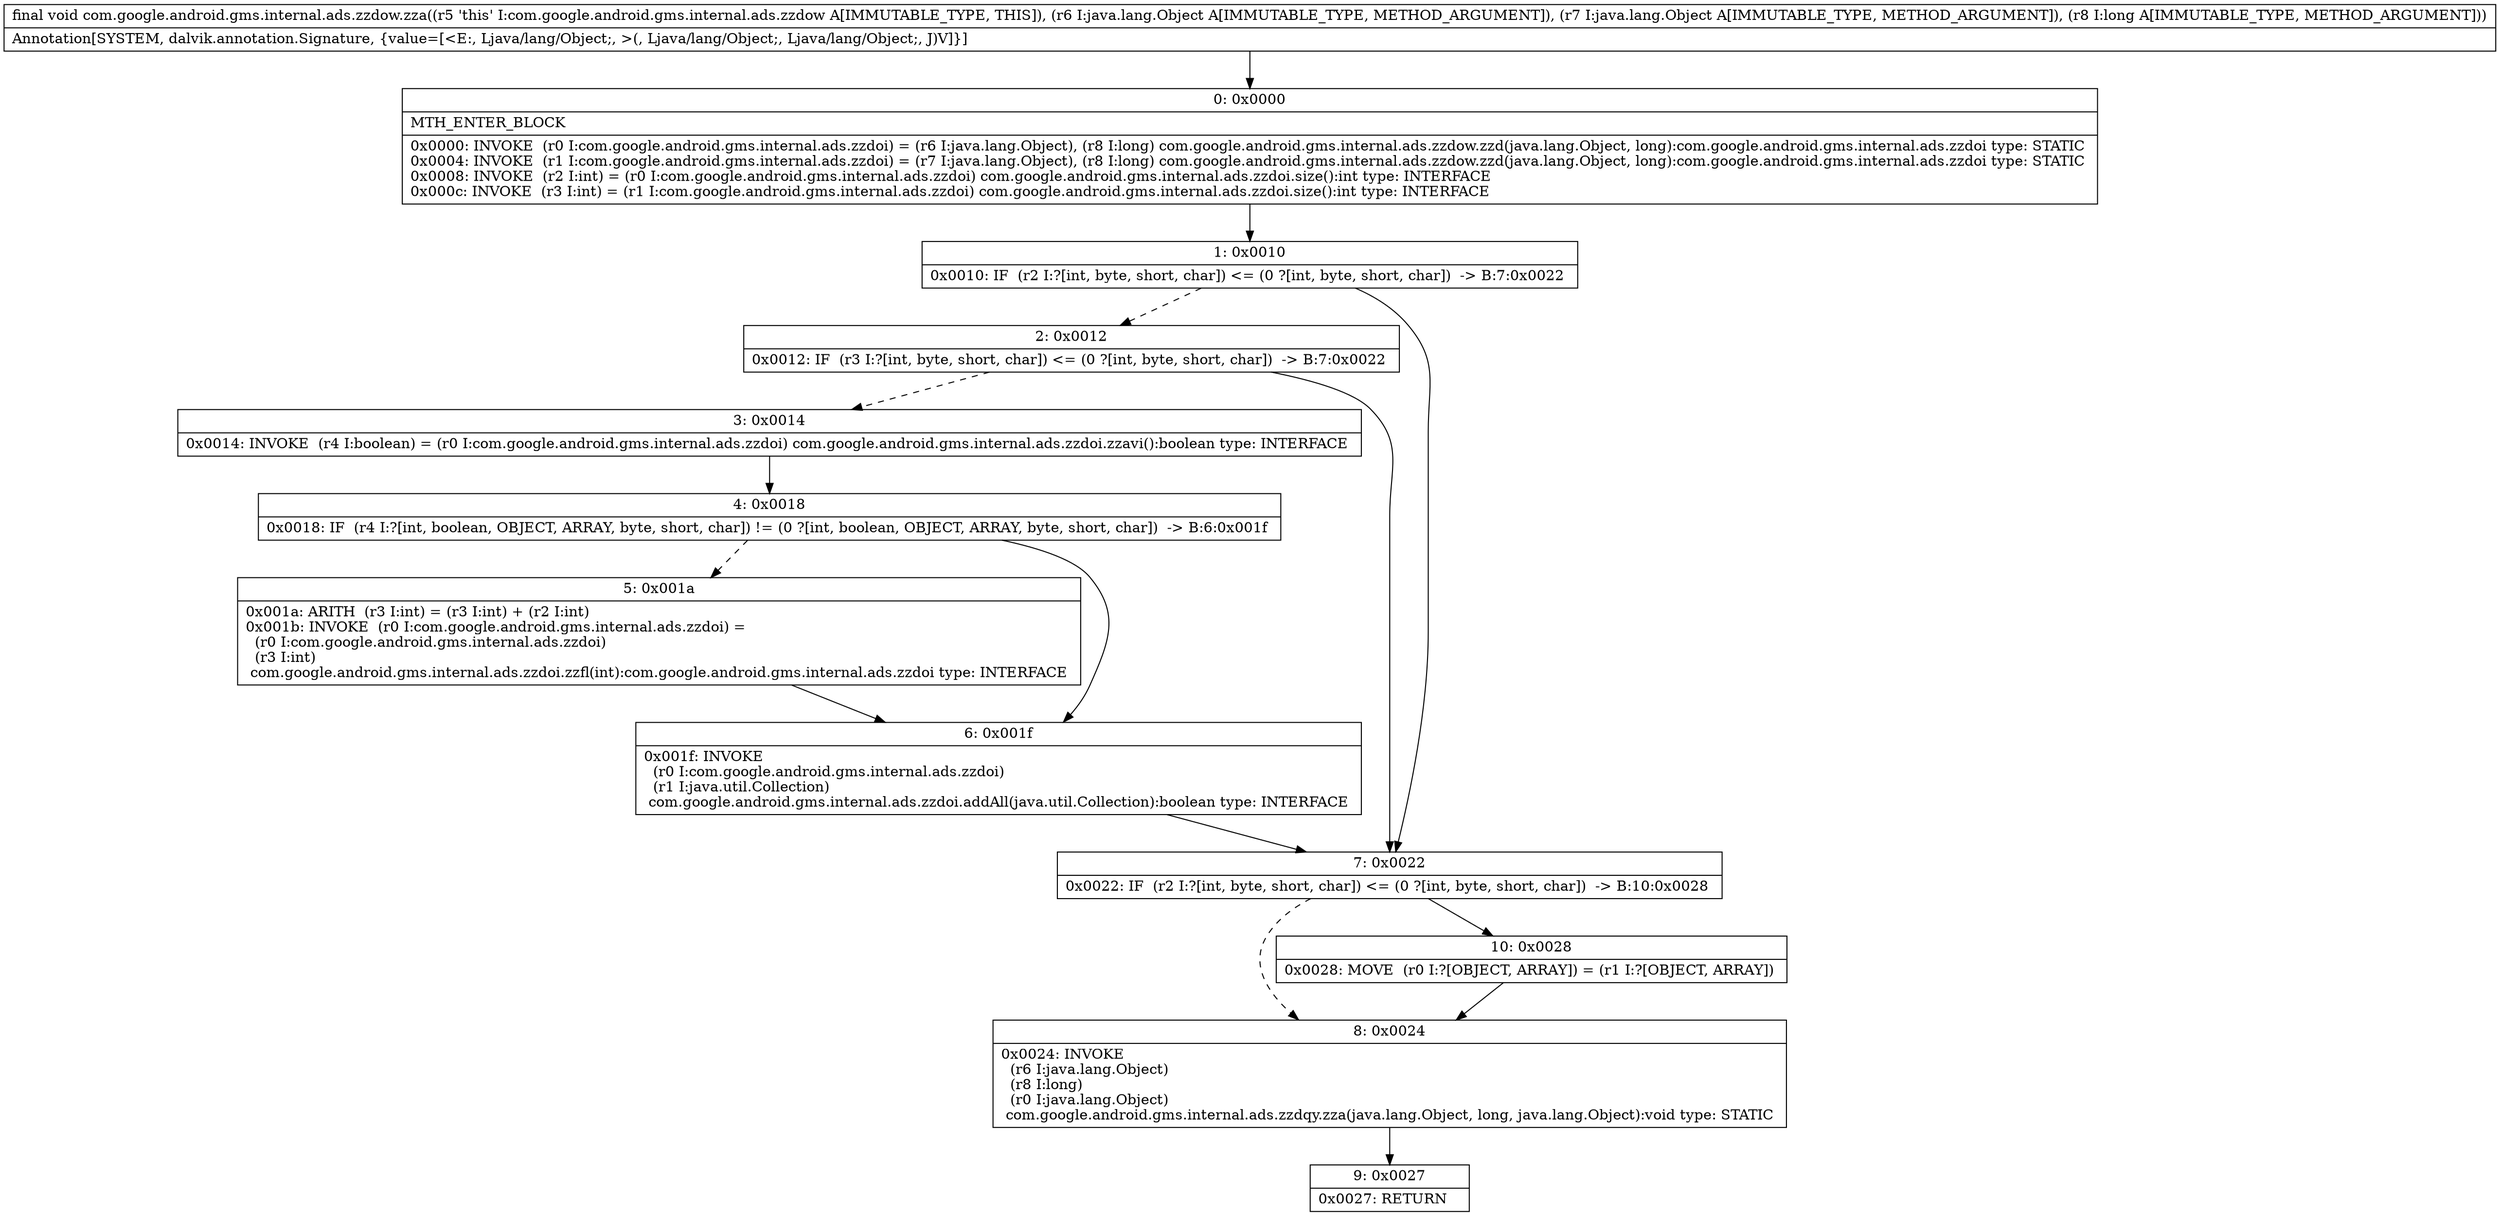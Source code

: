 digraph "CFG forcom.google.android.gms.internal.ads.zzdow.zza(Ljava\/lang\/Object;Ljava\/lang\/Object;J)V" {
Node_0 [shape=record,label="{0\:\ 0x0000|MTH_ENTER_BLOCK\l|0x0000: INVOKE  (r0 I:com.google.android.gms.internal.ads.zzdoi) = (r6 I:java.lang.Object), (r8 I:long) com.google.android.gms.internal.ads.zzdow.zzd(java.lang.Object, long):com.google.android.gms.internal.ads.zzdoi type: STATIC \l0x0004: INVOKE  (r1 I:com.google.android.gms.internal.ads.zzdoi) = (r7 I:java.lang.Object), (r8 I:long) com.google.android.gms.internal.ads.zzdow.zzd(java.lang.Object, long):com.google.android.gms.internal.ads.zzdoi type: STATIC \l0x0008: INVOKE  (r2 I:int) = (r0 I:com.google.android.gms.internal.ads.zzdoi) com.google.android.gms.internal.ads.zzdoi.size():int type: INTERFACE \l0x000c: INVOKE  (r3 I:int) = (r1 I:com.google.android.gms.internal.ads.zzdoi) com.google.android.gms.internal.ads.zzdoi.size():int type: INTERFACE \l}"];
Node_1 [shape=record,label="{1\:\ 0x0010|0x0010: IF  (r2 I:?[int, byte, short, char]) \<= (0 ?[int, byte, short, char])  \-\> B:7:0x0022 \l}"];
Node_2 [shape=record,label="{2\:\ 0x0012|0x0012: IF  (r3 I:?[int, byte, short, char]) \<= (0 ?[int, byte, short, char])  \-\> B:7:0x0022 \l}"];
Node_3 [shape=record,label="{3\:\ 0x0014|0x0014: INVOKE  (r4 I:boolean) = (r0 I:com.google.android.gms.internal.ads.zzdoi) com.google.android.gms.internal.ads.zzdoi.zzavi():boolean type: INTERFACE \l}"];
Node_4 [shape=record,label="{4\:\ 0x0018|0x0018: IF  (r4 I:?[int, boolean, OBJECT, ARRAY, byte, short, char]) != (0 ?[int, boolean, OBJECT, ARRAY, byte, short, char])  \-\> B:6:0x001f \l}"];
Node_5 [shape=record,label="{5\:\ 0x001a|0x001a: ARITH  (r3 I:int) = (r3 I:int) + (r2 I:int) \l0x001b: INVOKE  (r0 I:com.google.android.gms.internal.ads.zzdoi) = \l  (r0 I:com.google.android.gms.internal.ads.zzdoi)\l  (r3 I:int)\l com.google.android.gms.internal.ads.zzdoi.zzfl(int):com.google.android.gms.internal.ads.zzdoi type: INTERFACE \l}"];
Node_6 [shape=record,label="{6\:\ 0x001f|0x001f: INVOKE  \l  (r0 I:com.google.android.gms.internal.ads.zzdoi)\l  (r1 I:java.util.Collection)\l com.google.android.gms.internal.ads.zzdoi.addAll(java.util.Collection):boolean type: INTERFACE \l}"];
Node_7 [shape=record,label="{7\:\ 0x0022|0x0022: IF  (r2 I:?[int, byte, short, char]) \<= (0 ?[int, byte, short, char])  \-\> B:10:0x0028 \l}"];
Node_8 [shape=record,label="{8\:\ 0x0024|0x0024: INVOKE  \l  (r6 I:java.lang.Object)\l  (r8 I:long)\l  (r0 I:java.lang.Object)\l com.google.android.gms.internal.ads.zzdqy.zza(java.lang.Object, long, java.lang.Object):void type: STATIC \l}"];
Node_9 [shape=record,label="{9\:\ 0x0027|0x0027: RETURN   \l}"];
Node_10 [shape=record,label="{10\:\ 0x0028|0x0028: MOVE  (r0 I:?[OBJECT, ARRAY]) = (r1 I:?[OBJECT, ARRAY]) \l}"];
MethodNode[shape=record,label="{final void com.google.android.gms.internal.ads.zzdow.zza((r5 'this' I:com.google.android.gms.internal.ads.zzdow A[IMMUTABLE_TYPE, THIS]), (r6 I:java.lang.Object A[IMMUTABLE_TYPE, METHOD_ARGUMENT]), (r7 I:java.lang.Object A[IMMUTABLE_TYPE, METHOD_ARGUMENT]), (r8 I:long A[IMMUTABLE_TYPE, METHOD_ARGUMENT]))  | Annotation[SYSTEM, dalvik.annotation.Signature, \{value=[\<E:, Ljava\/lang\/Object;, \>(, Ljava\/lang\/Object;, Ljava\/lang\/Object;, J)V]\}]\l}"];
MethodNode -> Node_0;
Node_0 -> Node_1;
Node_1 -> Node_2[style=dashed];
Node_1 -> Node_7;
Node_2 -> Node_3[style=dashed];
Node_2 -> Node_7;
Node_3 -> Node_4;
Node_4 -> Node_5[style=dashed];
Node_4 -> Node_6;
Node_5 -> Node_6;
Node_6 -> Node_7;
Node_7 -> Node_8[style=dashed];
Node_7 -> Node_10;
Node_8 -> Node_9;
Node_10 -> Node_8;
}

